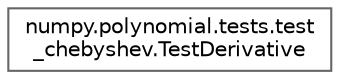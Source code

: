 digraph "Graphical Class Hierarchy"
{
 // LATEX_PDF_SIZE
  bgcolor="transparent";
  edge [fontname=Helvetica,fontsize=10,labelfontname=Helvetica,labelfontsize=10];
  node [fontname=Helvetica,fontsize=10,shape=box,height=0.2,width=0.4];
  rankdir="LR";
  Node0 [id="Node000000",label="numpy.polynomial.tests.test\l_chebyshev.TestDerivative",height=0.2,width=0.4,color="grey40", fillcolor="white", style="filled",URL="$d8/d73/classnumpy_1_1polynomial_1_1tests_1_1test__chebyshev_1_1TestDerivative.html",tooltip=" "];
}
